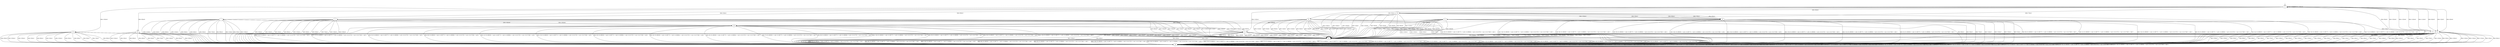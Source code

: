 digraph {
21;
19;
18;
16;
15;
14;
13;
0;
4;
5;
6;
7;
8;
9;
10;
11;
__init [label="", style=invis, width=0];
__init -> 0;
21 -> 21 [label="[obs=16]/(a0)"];
21 -> 16 [label="[obs=15]/ {0.189559 -> (a4) | 0.190775 -> (a3) | 0.189364 -> (a2) | 0.212753 -> (a1) | 0.217549 -> (a0) }"];
21 -> 16 [label="[obs=13]/ {0.189559 -> (a4) | 0.190775 -> (a3) | 0.189364 -> (a2) | 0.212753 -> (a1) | 0.217549 -> (a0) }"];
21 -> 16 [label="[obs=11]/ {0.189559 -> (a4) | 0.190775 -> (a3) | 0.189364 -> (a2) | 0.212753 -> (a1) | 0.217549 -> (a0) }"];
21 -> 16 [label="[obs=2]/ {0.189559 -> (a4) | 0.190775 -> (a3) | 0.189364 -> (a2) | 0.212753 -> (a1) | 0.217549 -> (a0) }"];
21 -> 16 [label="[obs=6]/ {0.189559 -> (a4) | 0.190775 -> (a3) | 0.189364 -> (a2) | 0.212753 -> (a1) | 0.217549 -> (a0) }"];
21 -> 16 [label="[obs=1]/ {0.189559 -> (a4) | 0.190775 -> (a3) | 0.189364 -> (a2) | 0.212753 -> (a1) | 0.217549 -> (a0) }"];
21 -> 16 [label="[obs=12]/ {0.189559 -> (a4) | 0.190775 -> (a3) | 0.189364 -> (a2) | 0.212753 -> (a1) | 0.217549 -> (a0) }"];
21 -> 16 [label="[obs=3]/ {0.189559 -> (a4) | 0.190775 -> (a3) | 0.189364 -> (a2) | 0.212753 -> (a1) | 0.217549 -> (a0) }"];
21 -> 16 [label="[obs=4]/ {0.189559 -> (a4) | 0.190775 -> (a3) | 0.189364 -> (a2) | 0.212753 -> (a1) | 0.217549 -> (a0) }"];
21 -> 16 [label="[obs=5]/ {0.189559 -> (a4) | 0.190775 -> (a3) | 0.189364 -> (a2) | 0.212753 -> (a1) | 0.217549 -> (a0) }"];
21 -> 16 [label="[obs=7]/ {0.189559 -> (a4) | 0.190775 -> (a3) | 0.189364 -> (a2) | 0.212753 -> (a1) | 0.217549 -> (a0) }"];
21 -> 16 [label="[obs=8]/ {0.189559 -> (a4) | 0.190775 -> (a3) | 0.189364 -> (a2) | 0.212753 -> (a1) | 0.217549 -> (a0) }"];
21 -> 16 [label="[obs=14]/ {0.189559 -> (a4) | 0.190775 -> (a3) | 0.189364 -> (a2) | 0.212753 -> (a1) | 0.217549 -> (a0) }"];
21 -> 16 [label="[obs=9]/ {0.189559 -> (a4) | 0.190775 -> (a3) | 0.189364 -> (a2) | 0.212753 -> (a1) | 0.217549 -> (a0) }"];
21 -> 16 [label="[obs=0]/ {0.189559 -> (a4) | 0.190775 -> (a3) | 0.189364 -> (a2) | 0.212753 -> (a1) | 0.217549 -> (a0) }"];
21 -> 16 [label="[obs=10]/ {0.189559 -> (a4) | 0.190775 -> (a3) | 0.189364 -> (a2) | 0.212753 -> (a1) | 0.217549 -> (a0) }"];
19 -> 18 [label="[obs=16]/(a0)"];
19 -> 16 [label="[obs=15]/ {0.189559 -> (a4) | 0.190775 -> (a3) | 0.189364 -> (a2) | 0.212753 -> (a1) | 0.217549 -> (a0) }"];
19 -> 16 [label="[obs=13]/ {0.189559 -> (a4) | 0.190775 -> (a3) | 0.189364 -> (a2) | 0.212753 -> (a1) | 0.217549 -> (a0) }"];
19 -> 16 [label="[obs=11]/ {0.189559 -> (a4) | 0.190775 -> (a3) | 0.189364 -> (a2) | 0.212753 -> (a1) | 0.217549 -> (a0) }"];
19 -> 16 [label="[obs=2]/ {0.189559 -> (a4) | 0.190775 -> (a3) | 0.189364 -> (a2) | 0.212753 -> (a1) | 0.217549 -> (a0) }"];
19 -> 16 [label="[obs=6]/ {0.189559 -> (a4) | 0.190775 -> (a3) | 0.189364 -> (a2) | 0.212753 -> (a1) | 0.217549 -> (a0) }"];
19 -> 16 [label="[obs=1]/ {0.189559 -> (a4) | 0.190775 -> (a3) | 0.189364 -> (a2) | 0.212753 -> (a1) | 0.217549 -> (a0) }"];
19 -> 16 [label="[obs=12]/ {0.189559 -> (a4) | 0.190775 -> (a3) | 0.189364 -> (a2) | 0.212753 -> (a1) | 0.217549 -> (a0) }"];
19 -> 16 [label="[obs=3]/ {0.189559 -> (a4) | 0.190775 -> (a3) | 0.189364 -> (a2) | 0.212753 -> (a1) | 0.217549 -> (a0) }"];
19 -> 16 [label="[obs=4]/ {0.189559 -> (a4) | 0.190775 -> (a3) | 0.189364 -> (a2) | 0.212753 -> (a1) | 0.217549 -> (a0) }"];
19 -> 16 [label="[obs=5]/ {0.189559 -> (a4) | 0.190775 -> (a3) | 0.189364 -> (a2) | 0.212753 -> (a1) | 0.217549 -> (a0) }"];
19 -> 16 [label="[obs=7]/ {0.189559 -> (a4) | 0.190775 -> (a3) | 0.189364 -> (a2) | 0.212753 -> (a1) | 0.217549 -> (a0) }"];
19 -> 16 [label="[obs=8]/ {0.189559 -> (a4) | 0.190775 -> (a3) | 0.189364 -> (a2) | 0.212753 -> (a1) | 0.217549 -> (a0) }"];
19 -> 16 [label="[obs=14]/ {0.189559 -> (a4) | 0.190775 -> (a3) | 0.189364 -> (a2) | 0.212753 -> (a1) | 0.217549 -> (a0) }"];
19 -> 16 [label="[obs=9]/ {0.189559 -> (a4) | 0.190775 -> (a3) | 0.189364 -> (a2) | 0.212753 -> (a1) | 0.217549 -> (a0) }"];
19 -> 16 [label="[obs=0]/ {0.189559 -> (a4) | 0.190775 -> (a3) | 0.189364 -> (a2) | 0.212753 -> (a1) | 0.217549 -> (a0) }"];
19 -> 16 [label="[obs=10]/ {0.189559 -> (a4) | 0.190775 -> (a3) | 0.189364 -> (a2) | 0.212753 -> (a1) | 0.217549 -> (a0) }"];
18 -> 4 [label="[obs=15]/(a1)"];
18 -> 16 [label="[obs=13]/ {0.189559 -> (a4) | 0.190775 -> (a3) | 0.189364 -> (a2) | 0.212753 -> (a1) | 0.217549 -> (a0) }"];
18 -> 16 [label="[obs=11]/ {0.189559 -> (a4) | 0.190775 -> (a3) | 0.189364 -> (a2) | 0.212753 -> (a1) | 0.217549 -> (a0) }"];
18 -> 16 [label="[obs=2]/ {0.189559 -> (a4) | 0.190775 -> (a3) | 0.189364 -> (a2) | 0.212753 -> (a1) | 0.217549 -> (a0) }"];
18 -> 16 [label="[obs=6]/ {0.189559 -> (a4) | 0.190775 -> (a3) | 0.189364 -> (a2) | 0.212753 -> (a1) | 0.217549 -> (a0) }"];
18 -> 16 [label="[obs=1]/ {0.189559 -> (a4) | 0.190775 -> (a3) | 0.189364 -> (a2) | 0.212753 -> (a1) | 0.217549 -> (a0) }"];
18 -> 16 [label="[obs=12]/ {0.189559 -> (a4) | 0.190775 -> (a3) | 0.189364 -> (a2) | 0.212753 -> (a1) | 0.217549 -> (a0) }"];
18 -> 16 [label="[obs=3]/ {0.189559 -> (a4) | 0.190775 -> (a3) | 0.189364 -> (a2) | 0.212753 -> (a1) | 0.217549 -> (a0) }"];
18 -> 16 [label="[obs=4]/ {0.189559 -> (a4) | 0.190775 -> (a3) | 0.189364 -> (a2) | 0.212753 -> (a1) | 0.217549 -> (a0) }"];
18 -> 16 [label="[obs=5]/ {0.189559 -> (a4) | 0.190775 -> (a3) | 0.189364 -> (a2) | 0.212753 -> (a1) | 0.217549 -> (a0) }"];
18 -> 16 [label="[obs=7]/ {0.189559 -> (a4) | 0.190775 -> (a3) | 0.189364 -> (a2) | 0.212753 -> (a1) | 0.217549 -> (a0) }"];
18 -> 16 [label="[obs=8]/ {0.189559 -> (a4) | 0.190775 -> (a3) | 0.189364 -> (a2) | 0.212753 -> (a1) | 0.217549 -> (a0) }"];
18 -> 16 [label="[obs=14]/ {0.189559 -> (a4) | 0.190775 -> (a3) | 0.189364 -> (a2) | 0.212753 -> (a1) | 0.217549 -> (a0) }"];
18 -> 16 [label="[obs=9]/ {0.189559 -> (a4) | 0.190775 -> (a3) | 0.189364 -> (a2) | 0.212753 -> (a1) | 0.217549 -> (a0) }"];
18 -> 16 [label="[obs=0]/ {0.189559 -> (a4) | 0.190775 -> (a3) | 0.189364 -> (a2) | 0.212753 -> (a1) | 0.217549 -> (a0) }"];
18 -> 16 [label="[obs=10]/ {0.189559 -> (a4) | 0.190775 -> (a3) | 0.189364 -> (a2) | 0.212753 -> (a1) | 0.217549 -> (a0) }"];
16 -> 16 [label="[obs=15]/ {0.189559 -> (a4) | 0.190775 -> (a3) | 0.189364 -> (a2) | 0.212753 -> (a1) | 0.217549 -> (a0) }"];
16 -> 16 [label="[obs=13]/ {0.189559 -> (a4) | 0.190775 -> (a3) | 0.189364 -> (a2) | 0.212753 -> (a1) | 0.217549 -> (a0) }"];
16 -> 16 [label="[obs=11]/ {0.189559 -> (a4) | 0.190775 -> (a3) | 0.189364 -> (a2) | 0.212753 -> (a1) | 0.217549 -> (a0) }"];
16 -> 16 [label="[obs=18]/ {0.189559 -> (a4) | 0.190775 -> (a3) | 0.189364 -> (a2) | 0.212753 -> (a1) | 0.217549 -> (a0) }"];
16 -> 16 [label="[obs=2]/ {0.189559 -> (a4) | 0.190775 -> (a3) | 0.189364 -> (a2) | 0.212753 -> (a1) | 0.217549 -> (a0) }"];
16 -> 16 [label="[obs=16]/ {0.2 -> (a4) | 0.2 -> (a3) | 0.2 -> (a2) | 0.2 -> (a1) | 0.2 -> (a0) }"];
16 -> 16 [label="[obs=6]/ {0.189559 -> (a4) | 0.190775 -> (a3) | 0.189364 -> (a2) | 0.212753 -> (a1) | 0.217549 -> (a0) }"];
16 -> 16 [label="[obs=1]/ {0.189559 -> (a4) | 0.190775 -> (a3) | 0.189364 -> (a2) | 0.212753 -> (a1) | 0.217549 -> (a0) }"];
16 -> 16 [label="[obs=12]/ {0.189559 -> (a4) | 0.190775 -> (a3) | 0.189364 -> (a2) | 0.212753 -> (a1) | 0.217549 -> (a0) }"];
16 -> 16 [label="[obs=17]/(init)"];
16 -> 16 [label="[obs=3]/ {0.189559 -> (a4) | 0.190775 -> (a3) | 0.189364 -> (a2) | 0.212753 -> (a1) | 0.217549 -> (a0) }"];
16 -> 16 [label="[obs=4]/ {0.189559 -> (a4) | 0.190775 -> (a3) | 0.189364 -> (a2) | 0.212753 -> (a1) | 0.217549 -> (a0) }"];
16 -> 16 [label="[obs=5]/ {0.189559 -> (a4) | 0.190775 -> (a3) | 0.189364 -> (a2) | 0.212753 -> (a1) | 0.217549 -> (a0) }"];
16 -> 16 [label="[obs=7]/ {0.189559 -> (a4) | 0.190775 -> (a3) | 0.189364 -> (a2) | 0.212753 -> (a1) | 0.217549 -> (a0) }"];
16 -> 16 [label="[obs=8]/ {0.189559 -> (a4) | 0.190775 -> (a3) | 0.189364 -> (a2) | 0.212753 -> (a1) | 0.217549 -> (a0) }"];
16 -> 16 [label="[obs=19]/(discount_sink)"];
16 -> 16 [label="[obs=14]/ {0.189559 -> (a4) | 0.190775 -> (a3) | 0.189364 -> (a2) | 0.212753 -> (a1) | 0.217549 -> (a0) }"];
16 -> 16 [label="[obs=9]/ {0.189559 -> (a4) | 0.190775 -> (a3) | 0.189364 -> (a2) | 0.212753 -> (a1) | 0.217549 -> (a0) }"];
16 -> 16 [label="[obs=0]/ {0.189559 -> (a4) | 0.190775 -> (a3) | 0.189364 -> (a2) | 0.212753 -> (a1) | 0.217549 -> (a0) }"];
16 -> 16 [label="[obs=10]/ {0.189559 -> (a4) | 0.190775 -> (a3) | 0.189364 -> (a2) | 0.212753 -> (a1) | 0.217549 -> (a0) }"];
15 -> 16 [label="[obs=15]/(a1)"];
15 -> 16 [label="[obs=13]/(a1)"];
15 -> 16 [label="[obs=2]/(a1)"];
15 -> 16 [label="[obs=6]/(a1)"];
15 -> 16 [label="[obs=1]/(a1)"];
15 -> 16 [label="[obs=12]/(a1)"];
15 -> 16 [label="[obs=3]/(a1)"];
15 -> 16 [label="[obs=4]/(a1)"];
15 -> 16 [label="[obs=5]/(a1)"];
15 -> 16 [label="[obs=7]/(a1)"];
15 -> 16 [label="[obs=9]/(a1)"];
15 -> 16 [label="[obs=0]/(a1)"];
15 -> 21 [label="[obs=11]/(a2)"];
15 -> 21 [label="[obs=8]/(a3)"];
15 -> 21 [label="[obs=14]/(a4)"];
15 -> 21 [label="[obs=10]/(a4)"];
14 -> 19 [label="[obs=15]/(a1)"];
14 -> 21 [label="[obs=11]/(a1)"];
14 -> 19 [label="[obs=2]/(a1)"];
14 -> 19 [label="[obs=6]/(a1)"];
14 -> 19 [label="[obs=3]/(a1)"];
14 -> 16 [label="[obs=7]/(a1)"];
14 -> 21 [label="[obs=14]/(a1)"];
14 -> 19 [label="[obs=0]/(a1)"];
14 -> 21 [label="[obs=10]/(a1)"];
14 -> 21 [label="[obs=13]/(a3)"];
14 -> 21 [label="[obs=1]/(a2)"];
14 -> 21 [label="[obs=12]/(a4)"];
14 -> 21 [label="[obs=4]/(a4)"];
14 -> 21 [label="[obs=5]/(a4)"];
14 -> 21 [label="[obs=8]/(a3)"];
14 -> 21 [label="[obs=9]/(a3)"];
13 -> 16 [label="[obs=15]/(a1)"];
13 -> 16 [label="[obs=2]/(a1)"];
13 -> 16 [label="[obs=6]/(a1)"];
13 -> 16 [label="[obs=4]/(a1)"];
13 -> 16 [label="[obs=5]/(a1)"];
13 -> 16 [label="[obs=7]/(a1)"];
13 -> 16 [label="[obs=14]/(a1)"];
13 -> 16 [label="[obs=0]/(a1)"];
13 -> 16 [label="[obs=10]/(a1)"];
13 -> 21 [label="[obs=13]/(a4)"];
13 -> 21 [label="[obs=11]/(a2)"];
13 -> 21 [label="[obs=1]/(a2)"];
13 -> 21 [label="[obs=12]/(a4)"];
13 -> 21 [label="[obs=3]/(a2)"];
13 -> 21 [label="[obs=8]/(a3)"];
13 -> 21 [label="[obs=9]/(a3)"];
0 -> 0 [label="[obs=17]/(init)"];
0 -> 4 [label="[obs=15]/(a1)"];
0 -> 5 [label="[obs=13]/(a3)"];
0 -> 6 [label="[obs=11]/(a2)"];
0 -> 7 [label="[obs=2]/(a1)"];
0 -> 8 [label="[obs=6]/(a1)"];
0 -> 9 [label="[obs=1]/(a2)"];
0 -> 5 [label="[obs=12]/(a4)"];
0 -> 5 [label="[obs=3]/(a2)"];
0 -> 9 [label="[obs=4]/(a4)"];
0 -> 10 [label="[obs=5]/(a1)"];
0 -> 11 [label="[obs=7]/(a1)"];
0 -> 9 [label="[obs=8]/(a3)"];
0 -> 6 [label="[obs=14]/(a4)"];
0 -> 13 [label="[obs=9]/(a3)"];
0 -> 14 [label="[obs=0]/(a2)"];
0 -> 15 [label="[obs=10]/(a2)"];
0 -> 0 [label="[obs=18]/(a0)"];
4 -> 16 [label="[obs=15]/(a1)"];
4 -> 18 [label="[obs=16]/(a0)"];
4 -> 16 [label="[obs=6]/(a1)"];
4 -> 16 [label="[obs=5]/(a1)"];
4 -> 16 [label="[obs=7]/(a1)"];
4 -> 21 [label="[obs=13]/(a3)"];
4 -> 21 [label="[obs=11]/(a2)"];
4 -> 21 [label="[obs=2]/(a2)"];
4 -> 21 [label="[obs=1]/(a2)"];
4 -> 21 [label="[obs=12]/(a4)"];
4 -> 21 [label="[obs=3]/(a2)"];
4 -> 21 [label="[obs=4]/(a4)"];
4 -> 21 [label="[obs=8]/(a4)"];
4 -> 21 [label="[obs=14]/(a4)"];
4 -> 21 [label="[obs=9]/(a3)"];
4 -> 21 [label="[obs=0]/(a4)"];
4 -> 21 [label="[obs=10]/(a4)"];
5 -> 16 [label="[obs=15]/(a1)"];
5 -> 16 [label="[obs=13]/(a1)"];
5 -> 16 [label="[obs=2]/(a1)"];
5 -> 16 [label="[obs=6]/(a1)"];
5 -> 16 [label="[obs=4]/(a1)"];
5 -> 16 [label="[obs=5]/(a1)"];
5 -> 16 [label="[obs=7]/(a1)"];
5 -> 16 [label="[obs=14]/(a1)"];
5 -> 16 [label="[obs=0]/(a1)"];
5 -> 16 [label="[obs=10]/(a1)"];
5 -> 21 [label="[obs=11]/(a2)"];
5 -> 21 [label="[obs=1]/(a2)"];
5 -> 21 [label="[obs=12]/(a4)"];
5 -> 21 [label="[obs=3]/(a2)"];
5 -> 21 [label="[obs=8]/(a3)"];
5 -> 21 [label="[obs=9]/(a3)"];
6 -> 16 [label="[obs=15]/(a1)"];
6 -> 16 [label="[obs=13]/(a1)"];
6 -> 16 [label="[obs=2]/(a1)"];
6 -> 16 [label="[obs=6]/(a1)"];
6 -> 16 [label="[obs=1]/(a1)"];
6 -> 16 [label="[obs=4]/(a1)"];
6 -> 16 [label="[obs=5]/(a1)"];
6 -> 16 [label="[obs=7]/(a1)"];
6 -> 16 [label="[obs=14]/(a1)"];
6 -> 16 [label="[obs=0]/(a1)"];
6 -> 16 [label="[obs=10]/(a1)"];
6 -> 21 [label="[obs=11]/(a2)"];
6 -> 21 [label="[obs=12]/(a4)"];
6 -> 21 [label="[obs=3]/(a2)"];
6 -> 21 [label="[obs=8]/(a3)"];
6 -> 21 [label="[obs=9]/(a3)"];
7 -> 16 [label="[obs=11]/(a1)"];
7 -> 16 [label="[obs=2]/(a1)"];
7 -> 18 [label="[obs=16]/(a0)"];
7 -> 16 [label="[obs=6]/(a1)"];
7 -> 16 [label="[obs=12]/(a1)"];
7 -> 16 [label="[obs=3]/(a1)"];
7 -> 16 [label="[obs=4]/(a1)"];
7 -> 16 [label="[obs=5]/(a1)"];
7 -> 16 [label="[obs=7]/(a1)"];
7 -> 16 [label="[obs=8]/(a1)"];
7 -> 16 [label="[obs=14]/(a1)"];
7 -> 16 [label="[obs=0]/(a1)"];
7 -> 16 [label="[obs=10]/(a1)"];
7 -> 21 [label="[obs=15]/(a3)"];
7 -> 21 [label="[obs=13]/(a3)"];
7 -> 21 [label="[obs=1]/(a2)"];
7 -> 21 [label="[obs=9]/(a3)"];
8 -> 16 [label="[obs=15]/(a1)"];
8 -> 16 [label="[obs=13]/(a1)"];
8 -> 16 [label="[obs=2]/(a1)"];
8 -> 18 [label="[obs=16]/(a0)"];
8 -> 16 [label="[obs=6]/(a1)"];
8 -> 16 [label="[obs=12]/(a1)"];
8 -> 16 [label="[obs=4]/(a1)"];
8 -> 16 [label="[obs=5]/(a1)"];
8 -> 16 [label="[obs=7]/(a1)"];
8 -> 16 [label="[obs=14]/(a1)"];
8 -> 16 [label="[obs=10]/(a1)"];
8 -> 21 [label="[obs=11]/(a2)"];
8 -> 21 [label="[obs=1]/(a2)"];
8 -> 21 [label="[obs=3]/(a2)"];
8 -> 21 [label="[obs=8]/(a4)"];
8 -> 21 [label="[obs=9]/(a2)"];
8 -> 21 [label="[obs=0]/(a2)"];
9 -> 16 [label="[obs=15]/(a1)"];
9 -> 16 [label="[obs=13]/(a1)"];
9 -> 16 [label="[obs=11]/(a1)"];
9 -> 16 [label="[obs=2]/(a1)"];
9 -> 16 [label="[obs=6]/(a1)"];
9 -> 16 [label="[obs=3]/(a1)"];
9 -> 16 [label="[obs=5]/(a1)"];
9 -> 16 [label="[obs=7]/(a1)"];
9 -> 16 [label="[obs=14]/(a1)"];
9 -> 16 [label="[obs=0]/(a1)"];
9 -> 16 [label="[obs=10]/(a1)"];
9 -> 21 [label="[obs=1]/(a2)"];
9 -> 21 [label="[obs=12]/(a4)"];
9 -> 21 [label="[obs=4]/(a4)"];
9 -> 21 [label="[obs=8]/(a3)"];
9 -> 21 [label="[obs=9]/(a3)"];
10 -> 16 [label="[obs=15]/(a1)"];
10 -> 16 [label="[obs=13]/(a1)"];
10 -> 18 [label="[obs=16]/(a0)"];
10 -> 16 [label="[obs=5]/(a1)"];
10 -> 16 [label="[obs=7]/(a1)"];
10 -> 21 [label="[obs=11]/(a2)"];
10 -> 21 [label="[obs=2]/(a4)"];
10 -> 21 [label="[obs=6]/(a4)"];
10 -> 21 [label="[obs=1]/(a3)"];
10 -> 21 [label="[obs=12]/(a4)"];
10 -> 21 [label="[obs=3]/(a2)"];
10 -> 21 [label="[obs=4]/(a4)"];
10 -> 21 [label="[obs=8]/(a4)"];
10 -> 21 [label="[obs=14]/(a4)"];
10 -> 21 [label="[obs=9]/(a2)"];
10 -> 21 [label="[obs=0]/(a4)"];
10 -> 21 [label="[obs=10]/(a4)"];
11 -> 16 [label="[obs=15]/(a1)"];
11 -> 16 [label="[obs=13]/(a1)"];
11 -> 16 [label="[obs=2]/(a1)"];
11 -> 18 [label="[obs=16]/(a0)"];
11 -> 16 [label="[obs=6]/(a1)"];
11 -> 16 [label="[obs=5]/(a1)"];
11 -> 16 [label="[obs=7]/(a1)"];
11 -> 16 [label="[obs=14]/(a1)"];
11 -> 21 [label="[obs=11]/(a2)"];
11 -> 21 [label="[obs=1]/(a2)"];
11 -> 21 [label="[obs=12]/(a4)"];
11 -> 21 [label="[obs=3]/(a2)"];
11 -> 21 [label="[obs=4]/(a4)"];
11 -> 21 [label="[obs=8]/(a4)"];
11 -> 21 [label="[obs=9]/(a4)"];
11 -> 21 [label="[obs=0]/(a4)"];
11 -> 21 [label="[obs=10]/(a4)"];
}